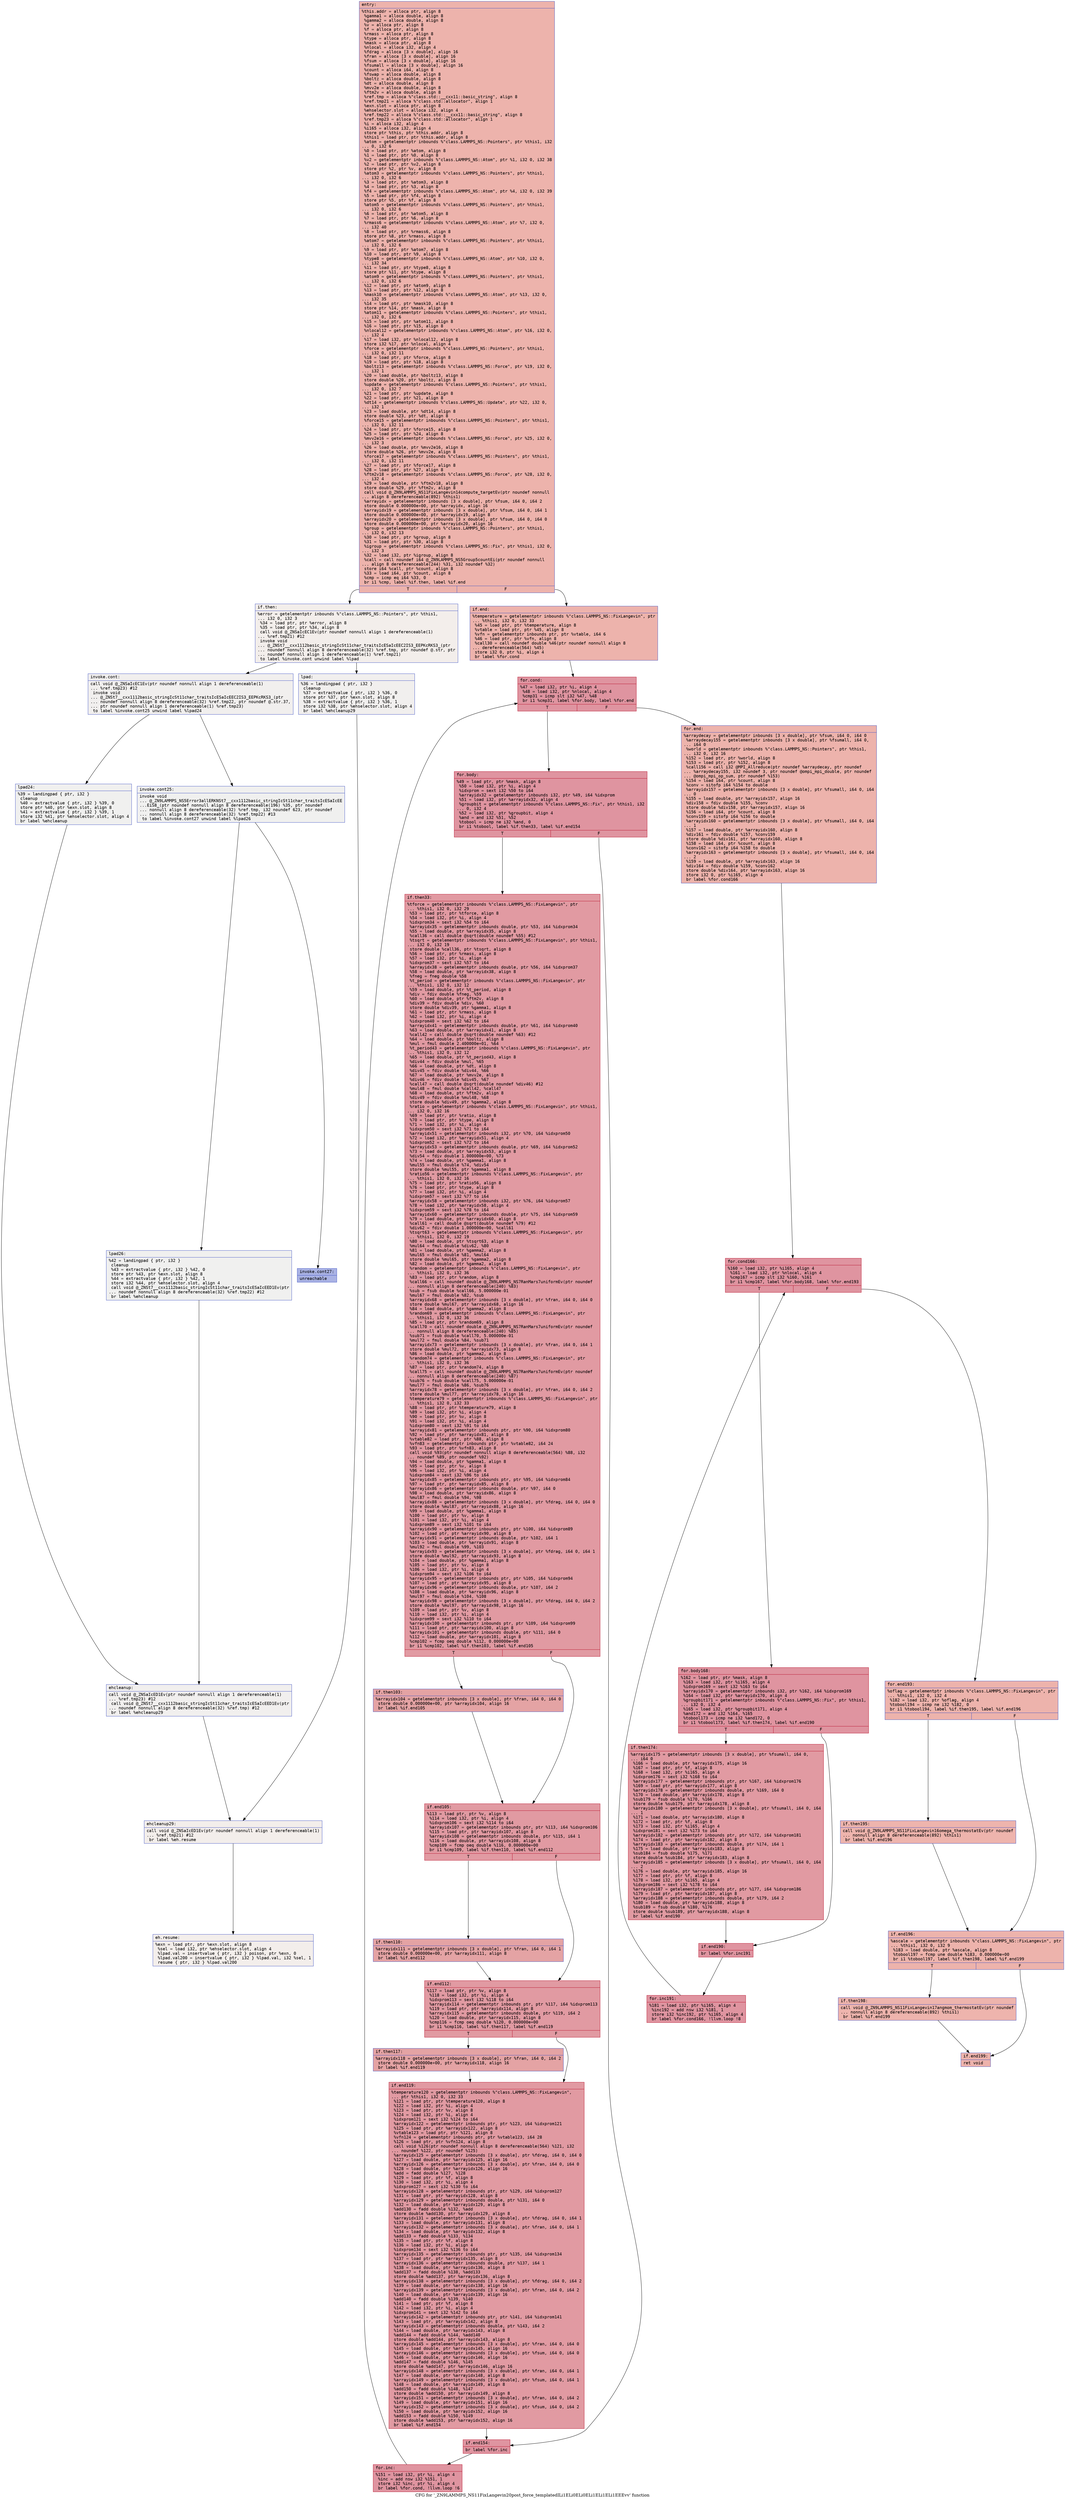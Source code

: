 digraph "CFG for '_ZN9LAMMPS_NS11FixLangevin20post_force_templatedILi1ELi0ELi0ELi1ELi1ELi1EEEvv' function" {
	label="CFG for '_ZN9LAMMPS_NS11FixLangevin20post_force_templatedILi1ELi0ELi0ELi1ELi1ELi1EEEvv' function";

	Node0x55e6b1f75a50 [shape=record,color="#3d50c3ff", style=filled, fillcolor="#d6524470" fontname="Courier",label="{entry:\l|  %this.addr = alloca ptr, align 8\l  %gamma1 = alloca double, align 8\l  %gamma2 = alloca double, align 8\l  %v = alloca ptr, align 8\l  %f = alloca ptr, align 8\l  %rmass = alloca ptr, align 8\l  %type = alloca ptr, align 8\l  %mask = alloca ptr, align 8\l  %nlocal = alloca i32, align 4\l  %fdrag = alloca [3 x double], align 16\l  %fran = alloca [3 x double], align 16\l  %fsum = alloca [3 x double], align 16\l  %fsumall = alloca [3 x double], align 16\l  %count = alloca i64, align 8\l  %fswap = alloca double, align 8\l  %boltz = alloca double, align 8\l  %dt = alloca double, align 8\l  %mvv2e = alloca double, align 8\l  %ftm2v = alloca double, align 8\l  %ref.tmp = alloca %\"class.std::__cxx11::basic_string\", align 8\l  %ref.tmp21 = alloca %\"class.std::allocator\", align 1\l  %exn.slot = alloca ptr, align 8\l  %ehselector.slot = alloca i32, align 4\l  %ref.tmp22 = alloca %\"class.std::__cxx11::basic_string\", align 8\l  %ref.tmp23 = alloca %\"class.std::allocator\", align 1\l  %i = alloca i32, align 4\l  %i165 = alloca i32, align 4\l  store ptr %this, ptr %this.addr, align 8\l  %this1 = load ptr, ptr %this.addr, align 8\l  %atom = getelementptr inbounds %\"class.LAMMPS_NS::Pointers\", ptr %this1, i32\l... 0, i32 6\l  %0 = load ptr, ptr %atom, align 8\l  %1 = load ptr, ptr %0, align 8\l  %v2 = getelementptr inbounds %\"class.LAMMPS_NS::Atom\", ptr %1, i32 0, i32 38\l  %2 = load ptr, ptr %v2, align 8\l  store ptr %2, ptr %v, align 8\l  %atom3 = getelementptr inbounds %\"class.LAMMPS_NS::Pointers\", ptr %this1,\l... i32 0, i32 6\l  %3 = load ptr, ptr %atom3, align 8\l  %4 = load ptr, ptr %3, align 8\l  %f4 = getelementptr inbounds %\"class.LAMMPS_NS::Atom\", ptr %4, i32 0, i32 39\l  %5 = load ptr, ptr %f4, align 8\l  store ptr %5, ptr %f, align 8\l  %atom5 = getelementptr inbounds %\"class.LAMMPS_NS::Pointers\", ptr %this1,\l... i32 0, i32 6\l  %6 = load ptr, ptr %atom5, align 8\l  %7 = load ptr, ptr %6, align 8\l  %rmass6 = getelementptr inbounds %\"class.LAMMPS_NS::Atom\", ptr %7, i32 0,\l... i32 40\l  %8 = load ptr, ptr %rmass6, align 8\l  store ptr %8, ptr %rmass, align 8\l  %atom7 = getelementptr inbounds %\"class.LAMMPS_NS::Pointers\", ptr %this1,\l... i32 0, i32 6\l  %9 = load ptr, ptr %atom7, align 8\l  %10 = load ptr, ptr %9, align 8\l  %type8 = getelementptr inbounds %\"class.LAMMPS_NS::Atom\", ptr %10, i32 0,\l... i32 34\l  %11 = load ptr, ptr %type8, align 8\l  store ptr %11, ptr %type, align 8\l  %atom9 = getelementptr inbounds %\"class.LAMMPS_NS::Pointers\", ptr %this1,\l... i32 0, i32 6\l  %12 = load ptr, ptr %atom9, align 8\l  %13 = load ptr, ptr %12, align 8\l  %mask10 = getelementptr inbounds %\"class.LAMMPS_NS::Atom\", ptr %13, i32 0,\l... i32 35\l  %14 = load ptr, ptr %mask10, align 8\l  store ptr %14, ptr %mask, align 8\l  %atom11 = getelementptr inbounds %\"class.LAMMPS_NS::Pointers\", ptr %this1,\l... i32 0, i32 6\l  %15 = load ptr, ptr %atom11, align 8\l  %16 = load ptr, ptr %15, align 8\l  %nlocal12 = getelementptr inbounds %\"class.LAMMPS_NS::Atom\", ptr %16, i32 0,\l... i32 4\l  %17 = load i32, ptr %nlocal12, align 8\l  store i32 %17, ptr %nlocal, align 4\l  %force = getelementptr inbounds %\"class.LAMMPS_NS::Pointers\", ptr %this1,\l... i32 0, i32 11\l  %18 = load ptr, ptr %force, align 8\l  %19 = load ptr, ptr %18, align 8\l  %boltz13 = getelementptr inbounds %\"class.LAMMPS_NS::Force\", ptr %19, i32 0,\l... i32 1\l  %20 = load double, ptr %boltz13, align 8\l  store double %20, ptr %boltz, align 8\l  %update = getelementptr inbounds %\"class.LAMMPS_NS::Pointers\", ptr %this1,\l... i32 0, i32 7\l  %21 = load ptr, ptr %update, align 8\l  %22 = load ptr, ptr %21, align 8\l  %dt14 = getelementptr inbounds %\"class.LAMMPS_NS::Update\", ptr %22, i32 0,\l... i32 1\l  %23 = load double, ptr %dt14, align 8\l  store double %23, ptr %dt, align 8\l  %force15 = getelementptr inbounds %\"class.LAMMPS_NS::Pointers\", ptr %this1,\l... i32 0, i32 11\l  %24 = load ptr, ptr %force15, align 8\l  %25 = load ptr, ptr %24, align 8\l  %mvv2e16 = getelementptr inbounds %\"class.LAMMPS_NS::Force\", ptr %25, i32 0,\l... i32 3\l  %26 = load double, ptr %mvv2e16, align 8\l  store double %26, ptr %mvv2e, align 8\l  %force17 = getelementptr inbounds %\"class.LAMMPS_NS::Pointers\", ptr %this1,\l... i32 0, i32 11\l  %27 = load ptr, ptr %force17, align 8\l  %28 = load ptr, ptr %27, align 8\l  %ftm2v18 = getelementptr inbounds %\"class.LAMMPS_NS::Force\", ptr %28, i32 0,\l... i32 4\l  %29 = load double, ptr %ftm2v18, align 8\l  store double %29, ptr %ftm2v, align 8\l  call void @_ZN9LAMMPS_NS11FixLangevin14compute_targetEv(ptr noundef nonnull\l... align 8 dereferenceable(892) %this1)\l  %arrayidx = getelementptr inbounds [3 x double], ptr %fsum, i64 0, i64 2\l  store double 0.000000e+00, ptr %arrayidx, align 16\l  %arrayidx19 = getelementptr inbounds [3 x double], ptr %fsum, i64 0, i64 1\l  store double 0.000000e+00, ptr %arrayidx19, align 8\l  %arrayidx20 = getelementptr inbounds [3 x double], ptr %fsum, i64 0, i64 0\l  store double 0.000000e+00, ptr %arrayidx20, align 16\l  %group = getelementptr inbounds %\"class.LAMMPS_NS::Pointers\", ptr %this1,\l... i32 0, i32 13\l  %30 = load ptr, ptr %group, align 8\l  %31 = load ptr, ptr %30, align 8\l  %igroup = getelementptr inbounds %\"class.LAMMPS_NS::Fix\", ptr %this1, i32 0,\l... i32 3\l  %32 = load i32, ptr %igroup, align 8\l  %call = call noundef i64 @_ZN9LAMMPS_NS5Group5countEi(ptr noundef nonnull\l... align 8 dereferenceable(244) %31, i32 noundef %32)\l  store i64 %call, ptr %count, align 8\l  %33 = load i64, ptr %count, align 8\l  %cmp = icmp eq i64 %33, 0\l  br i1 %cmp, label %if.then, label %if.end\l|{<s0>T|<s1>F}}"];
	Node0x55e6b1f75a50:s0 -> Node0x55e6b1f7d980[tooltip="entry -> if.then\nProbability 0.00%" ];
	Node0x55e6b1f75a50:s1 -> Node0x55e6b1f7d9f0[tooltip="entry -> if.end\nProbability 100.00%" ];
	Node0x55e6b1f7d980 [shape=record,color="#3d50c3ff", style=filled, fillcolor="#e5d8d170" fontname="Courier",label="{if.then:\l|  %error = getelementptr inbounds %\"class.LAMMPS_NS::Pointers\", ptr %this1,\l... i32 0, i32 3\l  %34 = load ptr, ptr %error, align 8\l  %35 = load ptr, ptr %34, align 8\l  call void @_ZNSaIcEC1Ev(ptr noundef nonnull align 1 dereferenceable(1)\l... %ref.tmp21) #12\l  invoke void\l... @_ZNSt7__cxx1112basic_stringIcSt11char_traitsIcESaIcEEC2IS3_EEPKcRKS3_(ptr\l... noundef nonnull align 8 dereferenceable(32) %ref.tmp, ptr noundef @.str, ptr\l... noundef nonnull align 1 dereferenceable(1) %ref.tmp21)\l          to label %invoke.cont unwind label %lpad\l}"];
	Node0x55e6b1f7d980 -> Node0x55e6b1f7de70[tooltip="if.then -> invoke.cont\nProbability 50.00%" ];
	Node0x55e6b1f7d980 -> Node0x55e6b1f7dec0[tooltip="if.then -> lpad\nProbability 50.00%" ];
	Node0x55e6b1f7de70 [shape=record,color="#3d50c3ff", style=filled, fillcolor="#e0dbd870" fontname="Courier",label="{invoke.cont:\l|  call void @_ZNSaIcEC1Ev(ptr noundef nonnull align 1 dereferenceable(1)\l... %ref.tmp23) #12\l  invoke void\l... @_ZNSt7__cxx1112basic_stringIcSt11char_traitsIcESaIcEEC2IS3_EEPKcRKS3_(ptr\l... noundef nonnull align 8 dereferenceable(32) %ref.tmp22, ptr noundef @.str.37,\l... ptr noundef nonnull align 1 dereferenceable(1) %ref.tmp23)\l          to label %invoke.cont25 unwind label %lpad24\l}"];
	Node0x55e6b1f7de70 -> Node0x55e6b1f7e1b0[tooltip="invoke.cont -> invoke.cont25\nProbability 50.00%" ];
	Node0x55e6b1f7de70 -> Node0x55e6b1f7e200[tooltip="invoke.cont -> lpad24\nProbability 50.00%" ];
	Node0x55e6b1f7e1b0 [shape=record,color="#3d50c3ff", style=filled, fillcolor="#dedcdb70" fontname="Courier",label="{invoke.cont25:\l|  invoke void\l... @_ZN9LAMMPS_NS5Error3allERKNSt7__cxx1112basic_stringIcSt11char_traitsIcESaIcEE\l...EiS8_(ptr noundef nonnull align 8 dereferenceable(196) %35, ptr noundef\l... nonnull align 8 dereferenceable(32) %ref.tmp, i32 noundef 623, ptr noundef\l... nonnull align 8 dereferenceable(32) %ref.tmp22) #13\l          to label %invoke.cont27 unwind label %lpad26\l}"];
	Node0x55e6b1f7e1b0 -> Node0x55e6b1f7e160[tooltip="invoke.cont25 -> invoke.cont27\nProbability 0.00%" ];
	Node0x55e6b1f7e1b0 -> Node0x55e6b1f7e430[tooltip="invoke.cont25 -> lpad26\nProbability 100.00%" ];
	Node0x55e6b1f7e160 [shape=record,color="#3d50c3ff", style=filled, fillcolor="#3d50c370" fontname="Courier",label="{invoke.cont27:\l|  unreachable\l}"];
	Node0x55e6b1f7dec0 [shape=record,color="#3d50c3ff", style=filled, fillcolor="#e0dbd870" fontname="Courier",label="{lpad:\l|  %36 = landingpad \{ ptr, i32 \}\l          cleanup\l  %37 = extractvalue \{ ptr, i32 \} %36, 0\l  store ptr %37, ptr %exn.slot, align 8\l  %38 = extractvalue \{ ptr, i32 \} %36, 1\l  store i32 %38, ptr %ehselector.slot, align 4\l  br label %ehcleanup29\l}"];
	Node0x55e6b1f7dec0 -> Node0x55e6b1f7e930[tooltip="lpad -> ehcleanup29\nProbability 100.00%" ];
	Node0x55e6b1f7e200 [shape=record,color="#3d50c3ff", style=filled, fillcolor="#dedcdb70" fontname="Courier",label="{lpad24:\l|  %39 = landingpad \{ ptr, i32 \}\l          cleanup\l  %40 = extractvalue \{ ptr, i32 \} %39, 0\l  store ptr %40, ptr %exn.slot, align 8\l  %41 = extractvalue \{ ptr, i32 \} %39, 1\l  store i32 %41, ptr %ehselector.slot, align 4\l  br label %ehcleanup\l}"];
	Node0x55e6b1f7e200 -> Node0x55e6b1f7ec80[tooltip="lpad24 -> ehcleanup\nProbability 100.00%" ];
	Node0x55e6b1f7e430 [shape=record,color="#3d50c3ff", style=filled, fillcolor="#dedcdb70" fontname="Courier",label="{lpad26:\l|  %42 = landingpad \{ ptr, i32 \}\l          cleanup\l  %43 = extractvalue \{ ptr, i32 \} %42, 0\l  store ptr %43, ptr %exn.slot, align 8\l  %44 = extractvalue \{ ptr, i32 \} %42, 1\l  store i32 %44, ptr %ehselector.slot, align 4\l  call void @_ZNSt7__cxx1112basic_stringIcSt11char_traitsIcESaIcEED1Ev(ptr\l... noundef nonnull align 8 dereferenceable(32) %ref.tmp22) #12\l  br label %ehcleanup\l}"];
	Node0x55e6b1f7e430 -> Node0x55e6b1f7ec80[tooltip="lpad26 -> ehcleanup\nProbability 100.00%" ];
	Node0x55e6b1f7ec80 [shape=record,color="#3d50c3ff", style=filled, fillcolor="#e0dbd870" fontname="Courier",label="{ehcleanup:\l|  call void @_ZNSaIcED1Ev(ptr noundef nonnull align 1 dereferenceable(1)\l... %ref.tmp23) #12\l  call void @_ZNSt7__cxx1112basic_stringIcSt11char_traitsIcESaIcEED1Ev(ptr\l... noundef nonnull align 8 dereferenceable(32) %ref.tmp) #12\l  br label %ehcleanup29\l}"];
	Node0x55e6b1f7ec80 -> Node0x55e6b1f7e930[tooltip="ehcleanup -> ehcleanup29\nProbability 100.00%" ];
	Node0x55e6b1f7e930 [shape=record,color="#3d50c3ff", style=filled, fillcolor="#e5d8d170" fontname="Courier",label="{ehcleanup29:\l|  call void @_ZNSaIcED1Ev(ptr noundef nonnull align 1 dereferenceable(1)\l... %ref.tmp21) #12\l  br label %eh.resume\l}"];
	Node0x55e6b1f7e930 -> Node0x55e6b1f7f530[tooltip="ehcleanup29 -> eh.resume\nProbability 100.00%" ];
	Node0x55e6b1f7d9f0 [shape=record,color="#3d50c3ff", style=filled, fillcolor="#d6524470" fontname="Courier",label="{if.end:\l|  %temperature = getelementptr inbounds %\"class.LAMMPS_NS::FixLangevin\", ptr\l... %this1, i32 0, i32 33\l  %45 = load ptr, ptr %temperature, align 8\l  %vtable = load ptr, ptr %45, align 8\l  %vfn = getelementptr inbounds ptr, ptr %vtable, i64 6\l  %46 = load ptr, ptr %vfn, align 8\l  %call30 = call noundef double %46(ptr noundef nonnull align 8\l... dereferenceable(564) %45)\l  store i32 0, ptr %i, align 4\l  br label %for.cond\l}"];
	Node0x55e6b1f7d9f0 -> Node0x55e6b1f7fad0[tooltip="if.end -> for.cond\nProbability 100.00%" ];
	Node0x55e6b1f7fad0 [shape=record,color="#b70d28ff", style=filled, fillcolor="#b70d2870" fontname="Courier",label="{for.cond:\l|  %47 = load i32, ptr %i, align 4\l  %48 = load i32, ptr %nlocal, align 4\l  %cmp31 = icmp slt i32 %47, %48\l  br i1 %cmp31, label %for.body, label %for.end\l|{<s0>T|<s1>F}}"];
	Node0x55e6b1f7fad0:s0 -> Node0x55e6b1f80580[tooltip="for.cond -> for.body\nProbability 96.88%" ];
	Node0x55e6b1f7fad0:s1 -> Node0x55e6b1f80600[tooltip="for.cond -> for.end\nProbability 3.12%" ];
	Node0x55e6b1f80580 [shape=record,color="#b70d28ff", style=filled, fillcolor="#b70d2870" fontname="Courier",label="{for.body:\l|  %49 = load ptr, ptr %mask, align 8\l  %50 = load i32, ptr %i, align 4\l  %idxprom = sext i32 %50 to i64\l  %arrayidx32 = getelementptr inbounds i32, ptr %49, i64 %idxprom\l  %51 = load i32, ptr %arrayidx32, align 4\l  %groupbit = getelementptr inbounds %\"class.LAMMPS_NS::Fix\", ptr %this1, i32\l... 0, i32 4\l  %52 = load i32, ptr %groupbit, align 4\l  %and = and i32 %51, %52\l  %tobool = icmp ne i32 %and, 0\l  br i1 %tobool, label %if.then33, label %if.end154\l|{<s0>T|<s1>F}}"];
	Node0x55e6b1f80580:s0 -> Node0x55e6b1f80cd0[tooltip="for.body -> if.then33\nProbability 62.50%" ];
	Node0x55e6b1f80580:s1 -> Node0x55e6b1f80d50[tooltip="for.body -> if.end154\nProbability 37.50%" ];
	Node0x55e6b1f80cd0 [shape=record,color="#b70d28ff", style=filled, fillcolor="#bb1b2c70" fontname="Courier",label="{if.then33:\l|  %tforce = getelementptr inbounds %\"class.LAMMPS_NS::FixLangevin\", ptr\l... %this1, i32 0, i32 29\l  %53 = load ptr, ptr %tforce, align 8\l  %54 = load i32, ptr %i, align 4\l  %idxprom34 = sext i32 %54 to i64\l  %arrayidx35 = getelementptr inbounds double, ptr %53, i64 %idxprom34\l  %55 = load double, ptr %arrayidx35, align 8\l  %call36 = call double @sqrt(double noundef %55) #12\l  %tsqrt = getelementptr inbounds %\"class.LAMMPS_NS::FixLangevin\", ptr %this1,\l... i32 0, i32 19\l  store double %call36, ptr %tsqrt, align 8\l  %56 = load ptr, ptr %rmass, align 8\l  %57 = load i32, ptr %i, align 4\l  %idxprom37 = sext i32 %57 to i64\l  %arrayidx38 = getelementptr inbounds double, ptr %56, i64 %idxprom37\l  %58 = load double, ptr %arrayidx38, align 8\l  %fneg = fneg double %58\l  %t_period = getelementptr inbounds %\"class.LAMMPS_NS::FixLangevin\", ptr\l... %this1, i32 0, i32 12\l  %59 = load double, ptr %t_period, align 8\l  %div = fdiv double %fneg, %59\l  %60 = load double, ptr %ftm2v, align 8\l  %div39 = fdiv double %div, %60\l  store double %div39, ptr %gamma1, align 8\l  %61 = load ptr, ptr %rmass, align 8\l  %62 = load i32, ptr %i, align 4\l  %idxprom40 = sext i32 %62 to i64\l  %arrayidx41 = getelementptr inbounds double, ptr %61, i64 %idxprom40\l  %63 = load double, ptr %arrayidx41, align 8\l  %call42 = call double @sqrt(double noundef %63) #12\l  %64 = load double, ptr %boltz, align 8\l  %mul = fmul double 2.400000e+01, %64\l  %t_period43 = getelementptr inbounds %\"class.LAMMPS_NS::FixLangevin\", ptr\l... %this1, i32 0, i32 12\l  %65 = load double, ptr %t_period43, align 8\l  %div44 = fdiv double %mul, %65\l  %66 = load double, ptr %dt, align 8\l  %div45 = fdiv double %div44, %66\l  %67 = load double, ptr %mvv2e, align 8\l  %div46 = fdiv double %div45, %67\l  %call47 = call double @sqrt(double noundef %div46) #12\l  %mul48 = fmul double %call42, %call47\l  %68 = load double, ptr %ftm2v, align 8\l  %div49 = fdiv double %mul48, %68\l  store double %div49, ptr %gamma2, align 8\l  %ratio = getelementptr inbounds %\"class.LAMMPS_NS::FixLangevin\", ptr %this1,\l... i32 0, i32 16\l  %69 = load ptr, ptr %ratio, align 8\l  %70 = load ptr, ptr %type, align 8\l  %71 = load i32, ptr %i, align 4\l  %idxprom50 = sext i32 %71 to i64\l  %arrayidx51 = getelementptr inbounds i32, ptr %70, i64 %idxprom50\l  %72 = load i32, ptr %arrayidx51, align 4\l  %idxprom52 = sext i32 %72 to i64\l  %arrayidx53 = getelementptr inbounds double, ptr %69, i64 %idxprom52\l  %73 = load double, ptr %arrayidx53, align 8\l  %div54 = fdiv double 1.000000e+00, %73\l  %74 = load double, ptr %gamma1, align 8\l  %mul55 = fmul double %74, %div54\l  store double %mul55, ptr %gamma1, align 8\l  %ratio56 = getelementptr inbounds %\"class.LAMMPS_NS::FixLangevin\", ptr\l... %this1, i32 0, i32 16\l  %75 = load ptr, ptr %ratio56, align 8\l  %76 = load ptr, ptr %type, align 8\l  %77 = load i32, ptr %i, align 4\l  %idxprom57 = sext i32 %77 to i64\l  %arrayidx58 = getelementptr inbounds i32, ptr %76, i64 %idxprom57\l  %78 = load i32, ptr %arrayidx58, align 4\l  %idxprom59 = sext i32 %78 to i64\l  %arrayidx60 = getelementptr inbounds double, ptr %75, i64 %idxprom59\l  %79 = load double, ptr %arrayidx60, align 8\l  %call61 = call double @sqrt(double noundef %79) #12\l  %div62 = fdiv double 1.000000e+00, %call61\l  %tsqrt63 = getelementptr inbounds %\"class.LAMMPS_NS::FixLangevin\", ptr\l... %this1, i32 0, i32 19\l  %80 = load double, ptr %tsqrt63, align 8\l  %mul64 = fmul double %div62, %80\l  %81 = load double, ptr %gamma2, align 8\l  %mul65 = fmul double %81, %mul64\l  store double %mul65, ptr %gamma2, align 8\l  %82 = load double, ptr %gamma2, align 8\l  %random = getelementptr inbounds %\"class.LAMMPS_NS::FixLangevin\", ptr\l... %this1, i32 0, i32 36\l  %83 = load ptr, ptr %random, align 8\l  %call66 = call noundef double @_ZN9LAMMPS_NS7RanMars7uniformEv(ptr noundef\l... nonnull align 8 dereferenceable(240) %83)\l  %sub = fsub double %call66, 5.000000e-01\l  %mul67 = fmul double %82, %sub\l  %arrayidx68 = getelementptr inbounds [3 x double], ptr %fran, i64 0, i64 0\l  store double %mul67, ptr %arrayidx68, align 16\l  %84 = load double, ptr %gamma2, align 8\l  %random69 = getelementptr inbounds %\"class.LAMMPS_NS::FixLangevin\", ptr\l... %this1, i32 0, i32 36\l  %85 = load ptr, ptr %random69, align 8\l  %call70 = call noundef double @_ZN9LAMMPS_NS7RanMars7uniformEv(ptr noundef\l... nonnull align 8 dereferenceable(240) %85)\l  %sub71 = fsub double %call70, 5.000000e-01\l  %mul72 = fmul double %84, %sub71\l  %arrayidx73 = getelementptr inbounds [3 x double], ptr %fran, i64 0, i64 1\l  store double %mul72, ptr %arrayidx73, align 8\l  %86 = load double, ptr %gamma2, align 8\l  %random74 = getelementptr inbounds %\"class.LAMMPS_NS::FixLangevin\", ptr\l... %this1, i32 0, i32 36\l  %87 = load ptr, ptr %random74, align 8\l  %call75 = call noundef double @_ZN9LAMMPS_NS7RanMars7uniformEv(ptr noundef\l... nonnull align 8 dereferenceable(240) %87)\l  %sub76 = fsub double %call75, 5.000000e-01\l  %mul77 = fmul double %86, %sub76\l  %arrayidx78 = getelementptr inbounds [3 x double], ptr %fran, i64 0, i64 2\l  store double %mul77, ptr %arrayidx78, align 16\l  %temperature79 = getelementptr inbounds %\"class.LAMMPS_NS::FixLangevin\", ptr\l... %this1, i32 0, i32 33\l  %88 = load ptr, ptr %temperature79, align 8\l  %89 = load i32, ptr %i, align 4\l  %90 = load ptr, ptr %v, align 8\l  %91 = load i32, ptr %i, align 4\l  %idxprom80 = sext i32 %91 to i64\l  %arrayidx81 = getelementptr inbounds ptr, ptr %90, i64 %idxprom80\l  %92 = load ptr, ptr %arrayidx81, align 8\l  %vtable82 = load ptr, ptr %88, align 8\l  %vfn83 = getelementptr inbounds ptr, ptr %vtable82, i64 24\l  %93 = load ptr, ptr %vfn83, align 8\l  call void %93(ptr noundef nonnull align 8 dereferenceable(564) %88, i32\l... noundef %89, ptr noundef %92)\l  %94 = load double, ptr %gamma1, align 8\l  %95 = load ptr, ptr %v, align 8\l  %96 = load i32, ptr %i, align 4\l  %idxprom84 = sext i32 %96 to i64\l  %arrayidx85 = getelementptr inbounds ptr, ptr %95, i64 %idxprom84\l  %97 = load ptr, ptr %arrayidx85, align 8\l  %arrayidx86 = getelementptr inbounds double, ptr %97, i64 0\l  %98 = load double, ptr %arrayidx86, align 8\l  %mul87 = fmul double %94, %98\l  %arrayidx88 = getelementptr inbounds [3 x double], ptr %fdrag, i64 0, i64 0\l  store double %mul87, ptr %arrayidx88, align 16\l  %99 = load double, ptr %gamma1, align 8\l  %100 = load ptr, ptr %v, align 8\l  %101 = load i32, ptr %i, align 4\l  %idxprom89 = sext i32 %101 to i64\l  %arrayidx90 = getelementptr inbounds ptr, ptr %100, i64 %idxprom89\l  %102 = load ptr, ptr %arrayidx90, align 8\l  %arrayidx91 = getelementptr inbounds double, ptr %102, i64 1\l  %103 = load double, ptr %arrayidx91, align 8\l  %mul92 = fmul double %99, %103\l  %arrayidx93 = getelementptr inbounds [3 x double], ptr %fdrag, i64 0, i64 1\l  store double %mul92, ptr %arrayidx93, align 8\l  %104 = load double, ptr %gamma1, align 8\l  %105 = load ptr, ptr %v, align 8\l  %106 = load i32, ptr %i, align 4\l  %idxprom94 = sext i32 %106 to i64\l  %arrayidx95 = getelementptr inbounds ptr, ptr %105, i64 %idxprom94\l  %107 = load ptr, ptr %arrayidx95, align 8\l  %arrayidx96 = getelementptr inbounds double, ptr %107, i64 2\l  %108 = load double, ptr %arrayidx96, align 8\l  %mul97 = fmul double %104, %108\l  %arrayidx98 = getelementptr inbounds [3 x double], ptr %fdrag, i64 0, i64 2\l  store double %mul97, ptr %arrayidx98, align 16\l  %109 = load ptr, ptr %v, align 8\l  %110 = load i32, ptr %i, align 4\l  %idxprom99 = sext i32 %110 to i64\l  %arrayidx100 = getelementptr inbounds ptr, ptr %109, i64 %idxprom99\l  %111 = load ptr, ptr %arrayidx100, align 8\l  %arrayidx101 = getelementptr inbounds double, ptr %111, i64 0\l  %112 = load double, ptr %arrayidx101, align 8\l  %cmp102 = fcmp oeq double %112, 0.000000e+00\l  br i1 %cmp102, label %if.then103, label %if.end105\l|{<s0>T|<s1>F}}"];
	Node0x55e6b1f80cd0:s0 -> Node0x55e6b1f87fa0[tooltip="if.then33 -> if.then103\nProbability 62.50%" ];
	Node0x55e6b1f80cd0:s1 -> Node0x55e6b1f88020[tooltip="if.then33 -> if.end105\nProbability 37.50%" ];
	Node0x55e6b1f87fa0 [shape=record,color="#3d50c3ff", style=filled, fillcolor="#c32e3170" fontname="Courier",label="{if.then103:\l|  %arrayidx104 = getelementptr inbounds [3 x double], ptr %fran, i64 0, i64 0\l  store double 0.000000e+00, ptr %arrayidx104, align 16\l  br label %if.end105\l}"];
	Node0x55e6b1f87fa0 -> Node0x55e6b1f88020[tooltip="if.then103 -> if.end105\nProbability 100.00%" ];
	Node0x55e6b1f88020 [shape=record,color="#b70d28ff", style=filled, fillcolor="#bb1b2c70" fontname="Courier",label="{if.end105:\l|  %113 = load ptr, ptr %v, align 8\l  %114 = load i32, ptr %i, align 4\l  %idxprom106 = sext i32 %114 to i64\l  %arrayidx107 = getelementptr inbounds ptr, ptr %113, i64 %idxprom106\l  %115 = load ptr, ptr %arrayidx107, align 8\l  %arrayidx108 = getelementptr inbounds double, ptr %115, i64 1\l  %116 = load double, ptr %arrayidx108, align 8\l  %cmp109 = fcmp oeq double %116, 0.000000e+00\l  br i1 %cmp109, label %if.then110, label %if.end112\l|{<s0>T|<s1>F}}"];
	Node0x55e6b1f88020:s0 -> Node0x55e6b1f888a0[tooltip="if.end105 -> if.then110\nProbability 62.50%" ];
	Node0x55e6b1f88020:s1 -> Node0x55e6b1f88920[tooltip="if.end105 -> if.end112\nProbability 37.50%" ];
	Node0x55e6b1f888a0 [shape=record,color="#3d50c3ff", style=filled, fillcolor="#c32e3170" fontname="Courier",label="{if.then110:\l|  %arrayidx111 = getelementptr inbounds [3 x double], ptr %fran, i64 0, i64 1\l  store double 0.000000e+00, ptr %arrayidx111, align 8\l  br label %if.end112\l}"];
	Node0x55e6b1f888a0 -> Node0x55e6b1f88920[tooltip="if.then110 -> if.end112\nProbability 100.00%" ];
	Node0x55e6b1f88920 [shape=record,color="#b70d28ff", style=filled, fillcolor="#bb1b2c70" fontname="Courier",label="{if.end112:\l|  %117 = load ptr, ptr %v, align 8\l  %118 = load i32, ptr %i, align 4\l  %idxprom113 = sext i32 %118 to i64\l  %arrayidx114 = getelementptr inbounds ptr, ptr %117, i64 %idxprom113\l  %119 = load ptr, ptr %arrayidx114, align 8\l  %arrayidx115 = getelementptr inbounds double, ptr %119, i64 2\l  %120 = load double, ptr %arrayidx115, align 8\l  %cmp116 = fcmp oeq double %120, 0.000000e+00\l  br i1 %cmp116, label %if.then117, label %if.end119\l|{<s0>T|<s1>F}}"];
	Node0x55e6b1f88920:s0 -> Node0x55e6b1f89140[tooltip="if.end112 -> if.then117\nProbability 62.50%" ];
	Node0x55e6b1f88920:s1 -> Node0x55e6b1f891c0[tooltip="if.end112 -> if.end119\nProbability 37.50%" ];
	Node0x55e6b1f89140 [shape=record,color="#3d50c3ff", style=filled, fillcolor="#c32e3170" fontname="Courier",label="{if.then117:\l|  %arrayidx118 = getelementptr inbounds [3 x double], ptr %fran, i64 0, i64 2\l  store double 0.000000e+00, ptr %arrayidx118, align 16\l  br label %if.end119\l}"];
	Node0x55e6b1f89140 -> Node0x55e6b1f891c0[tooltip="if.then117 -> if.end119\nProbability 100.00%" ];
	Node0x55e6b1f891c0 [shape=record,color="#b70d28ff", style=filled, fillcolor="#bb1b2c70" fontname="Courier",label="{if.end119:\l|  %temperature120 = getelementptr inbounds %\"class.LAMMPS_NS::FixLangevin\",\l... ptr %this1, i32 0, i32 33\l  %121 = load ptr, ptr %temperature120, align 8\l  %122 = load i32, ptr %i, align 4\l  %123 = load ptr, ptr %v, align 8\l  %124 = load i32, ptr %i, align 4\l  %idxprom121 = sext i32 %124 to i64\l  %arrayidx122 = getelementptr inbounds ptr, ptr %123, i64 %idxprom121\l  %125 = load ptr, ptr %arrayidx122, align 8\l  %vtable123 = load ptr, ptr %121, align 8\l  %vfn124 = getelementptr inbounds ptr, ptr %vtable123, i64 28\l  %126 = load ptr, ptr %vfn124, align 8\l  call void %126(ptr noundef nonnull align 8 dereferenceable(564) %121, i32\l... noundef %122, ptr noundef %125)\l  %arrayidx125 = getelementptr inbounds [3 x double], ptr %fdrag, i64 0, i64 0\l  %127 = load double, ptr %arrayidx125, align 16\l  %arrayidx126 = getelementptr inbounds [3 x double], ptr %fran, i64 0, i64 0\l  %128 = load double, ptr %arrayidx126, align 16\l  %add = fadd double %127, %128\l  %129 = load ptr, ptr %f, align 8\l  %130 = load i32, ptr %i, align 4\l  %idxprom127 = sext i32 %130 to i64\l  %arrayidx128 = getelementptr inbounds ptr, ptr %129, i64 %idxprom127\l  %131 = load ptr, ptr %arrayidx128, align 8\l  %arrayidx129 = getelementptr inbounds double, ptr %131, i64 0\l  %132 = load double, ptr %arrayidx129, align 8\l  %add130 = fadd double %132, %add\l  store double %add130, ptr %arrayidx129, align 8\l  %arrayidx131 = getelementptr inbounds [3 x double], ptr %fdrag, i64 0, i64 1\l  %133 = load double, ptr %arrayidx131, align 8\l  %arrayidx132 = getelementptr inbounds [3 x double], ptr %fran, i64 0, i64 1\l  %134 = load double, ptr %arrayidx132, align 8\l  %add133 = fadd double %133, %134\l  %135 = load ptr, ptr %f, align 8\l  %136 = load i32, ptr %i, align 4\l  %idxprom134 = sext i32 %136 to i64\l  %arrayidx135 = getelementptr inbounds ptr, ptr %135, i64 %idxprom134\l  %137 = load ptr, ptr %arrayidx135, align 8\l  %arrayidx136 = getelementptr inbounds double, ptr %137, i64 1\l  %138 = load double, ptr %arrayidx136, align 8\l  %add137 = fadd double %138, %add133\l  store double %add137, ptr %arrayidx136, align 8\l  %arrayidx138 = getelementptr inbounds [3 x double], ptr %fdrag, i64 0, i64 2\l  %139 = load double, ptr %arrayidx138, align 16\l  %arrayidx139 = getelementptr inbounds [3 x double], ptr %fran, i64 0, i64 2\l  %140 = load double, ptr %arrayidx139, align 16\l  %add140 = fadd double %139, %140\l  %141 = load ptr, ptr %f, align 8\l  %142 = load i32, ptr %i, align 4\l  %idxprom141 = sext i32 %142 to i64\l  %arrayidx142 = getelementptr inbounds ptr, ptr %141, i64 %idxprom141\l  %143 = load ptr, ptr %arrayidx142, align 8\l  %arrayidx143 = getelementptr inbounds double, ptr %143, i64 2\l  %144 = load double, ptr %arrayidx143, align 8\l  %add144 = fadd double %144, %add140\l  store double %add144, ptr %arrayidx143, align 8\l  %arrayidx145 = getelementptr inbounds [3 x double], ptr %fran, i64 0, i64 0\l  %145 = load double, ptr %arrayidx145, align 16\l  %arrayidx146 = getelementptr inbounds [3 x double], ptr %fsum, i64 0, i64 0\l  %146 = load double, ptr %arrayidx146, align 16\l  %add147 = fadd double %146, %145\l  store double %add147, ptr %arrayidx146, align 16\l  %arrayidx148 = getelementptr inbounds [3 x double], ptr %fran, i64 0, i64 1\l  %147 = load double, ptr %arrayidx148, align 8\l  %arrayidx149 = getelementptr inbounds [3 x double], ptr %fsum, i64 0, i64 1\l  %148 = load double, ptr %arrayidx149, align 8\l  %add150 = fadd double %148, %147\l  store double %add150, ptr %arrayidx149, align 8\l  %arrayidx151 = getelementptr inbounds [3 x double], ptr %fran, i64 0, i64 2\l  %149 = load double, ptr %arrayidx151, align 16\l  %arrayidx152 = getelementptr inbounds [3 x double], ptr %fsum, i64 0, i64 2\l  %150 = load double, ptr %arrayidx152, align 16\l  %add153 = fadd double %150, %149\l  store double %add153, ptr %arrayidx152, align 16\l  br label %if.end154\l}"];
	Node0x55e6b1f891c0 -> Node0x55e6b1f80d50[tooltip="if.end119 -> if.end154\nProbability 100.00%" ];
	Node0x55e6b1f80d50 [shape=record,color="#b70d28ff", style=filled, fillcolor="#b70d2870" fontname="Courier",label="{if.end154:\l|  br label %for.inc\l}"];
	Node0x55e6b1f80d50 -> Node0x55e6b1f8d070[tooltip="if.end154 -> for.inc\nProbability 100.00%" ];
	Node0x55e6b1f8d070 [shape=record,color="#b70d28ff", style=filled, fillcolor="#b70d2870" fontname="Courier",label="{for.inc:\l|  %151 = load i32, ptr %i, align 4\l  %inc = add nsw i32 %151, 1\l  store i32 %inc, ptr %i, align 4\l  br label %for.cond, !llvm.loop !6\l}"];
	Node0x55e6b1f8d070 -> Node0x55e6b1f7fad0[tooltip="for.inc -> for.cond\nProbability 100.00%" ];
	Node0x55e6b1f80600 [shape=record,color="#3d50c3ff", style=filled, fillcolor="#d6524470" fontname="Courier",label="{for.end:\l|  %arraydecay = getelementptr inbounds [3 x double], ptr %fsum, i64 0, i64 0\l  %arraydecay155 = getelementptr inbounds [3 x double], ptr %fsumall, i64 0,\l... i64 0\l  %world = getelementptr inbounds %\"class.LAMMPS_NS::Pointers\", ptr %this1,\l... i32 0, i32 16\l  %152 = load ptr, ptr %world, align 8\l  %153 = load ptr, ptr %152, align 8\l  %call156 = call i32 @MPI_Allreduce(ptr noundef %arraydecay, ptr noundef\l... %arraydecay155, i32 noundef 3, ptr noundef @ompi_mpi_double, ptr noundef\l... @ompi_mpi_op_sum, ptr noundef %153)\l  %154 = load i64, ptr %count, align 8\l  %conv = sitofp i64 %154 to double\l  %arrayidx157 = getelementptr inbounds [3 x double], ptr %fsumall, i64 0, i64\l... 0\l  %155 = load double, ptr %arrayidx157, align 16\l  %div158 = fdiv double %155, %conv\l  store double %div158, ptr %arrayidx157, align 16\l  %156 = load i64, ptr %count, align 8\l  %conv159 = sitofp i64 %156 to double\l  %arrayidx160 = getelementptr inbounds [3 x double], ptr %fsumall, i64 0, i64\l... 1\l  %157 = load double, ptr %arrayidx160, align 8\l  %div161 = fdiv double %157, %conv159\l  store double %div161, ptr %arrayidx160, align 8\l  %158 = load i64, ptr %count, align 8\l  %conv162 = sitofp i64 %158 to double\l  %arrayidx163 = getelementptr inbounds [3 x double], ptr %fsumall, i64 0, i64\l... 2\l  %159 = load double, ptr %arrayidx163, align 16\l  %div164 = fdiv double %159, %conv162\l  store double %div164, ptr %arrayidx163, align 16\l  store i32 0, ptr %i165, align 4\l  br label %for.cond166\l}"];
	Node0x55e6b1f80600 -> Node0x55e6b1f8e5e0[tooltip="for.end -> for.cond166\nProbability 100.00%" ];
	Node0x55e6b1f8e5e0 [shape=record,color="#b70d28ff", style=filled, fillcolor="#b70d2870" fontname="Courier",label="{for.cond166:\l|  %160 = load i32, ptr %i165, align 4\l  %161 = load i32, ptr %nlocal, align 4\l  %cmp167 = icmp slt i32 %160, %161\l  br i1 %cmp167, label %for.body168, label %for.end193\l|{<s0>T|<s1>F}}"];
	Node0x55e6b1f8e5e0:s0 -> Node0x55e6b1f8e880[tooltip="for.cond166 -> for.body168\nProbability 96.88%" ];
	Node0x55e6b1f8e5e0:s1 -> Node0x55e6b1f8e900[tooltip="for.cond166 -> for.end193\nProbability 3.12%" ];
	Node0x55e6b1f8e880 [shape=record,color="#b70d28ff", style=filled, fillcolor="#b70d2870" fontname="Courier",label="{for.body168:\l|  %162 = load ptr, ptr %mask, align 8\l  %163 = load i32, ptr %i165, align 4\l  %idxprom169 = sext i32 %163 to i64\l  %arrayidx170 = getelementptr inbounds i32, ptr %162, i64 %idxprom169\l  %164 = load i32, ptr %arrayidx170, align 4\l  %groupbit171 = getelementptr inbounds %\"class.LAMMPS_NS::Fix\", ptr %this1,\l... i32 0, i32 4\l  %165 = load i32, ptr %groupbit171, align 4\l  %and172 = and i32 %164, %165\l  %tobool173 = icmp ne i32 %and172, 0\l  br i1 %tobool173, label %if.then174, label %if.end190\l|{<s0>T|<s1>F}}"];
	Node0x55e6b1f8e880:s0 -> Node0x55e6b1f8f000[tooltip="for.body168 -> if.then174\nProbability 62.50%" ];
	Node0x55e6b1f8e880:s1 -> Node0x55e6b1f8f080[tooltip="for.body168 -> if.end190\nProbability 37.50%" ];
	Node0x55e6b1f8f000 [shape=record,color="#b70d28ff", style=filled, fillcolor="#bb1b2c70" fontname="Courier",label="{if.then174:\l|  %arrayidx175 = getelementptr inbounds [3 x double], ptr %fsumall, i64 0,\l... i64 0\l  %166 = load double, ptr %arrayidx175, align 16\l  %167 = load ptr, ptr %f, align 8\l  %168 = load i32, ptr %i165, align 4\l  %idxprom176 = sext i32 %168 to i64\l  %arrayidx177 = getelementptr inbounds ptr, ptr %167, i64 %idxprom176\l  %169 = load ptr, ptr %arrayidx177, align 8\l  %arrayidx178 = getelementptr inbounds double, ptr %169, i64 0\l  %170 = load double, ptr %arrayidx178, align 8\l  %sub179 = fsub double %170, %166\l  store double %sub179, ptr %arrayidx178, align 8\l  %arrayidx180 = getelementptr inbounds [3 x double], ptr %fsumall, i64 0, i64\l... 1\l  %171 = load double, ptr %arrayidx180, align 8\l  %172 = load ptr, ptr %f, align 8\l  %173 = load i32, ptr %i165, align 4\l  %idxprom181 = sext i32 %173 to i64\l  %arrayidx182 = getelementptr inbounds ptr, ptr %172, i64 %idxprom181\l  %174 = load ptr, ptr %arrayidx182, align 8\l  %arrayidx183 = getelementptr inbounds double, ptr %174, i64 1\l  %175 = load double, ptr %arrayidx183, align 8\l  %sub184 = fsub double %175, %171\l  store double %sub184, ptr %arrayidx183, align 8\l  %arrayidx185 = getelementptr inbounds [3 x double], ptr %fsumall, i64 0, i64\l... 2\l  %176 = load double, ptr %arrayidx185, align 16\l  %177 = load ptr, ptr %f, align 8\l  %178 = load i32, ptr %i165, align 4\l  %idxprom186 = sext i32 %178 to i64\l  %arrayidx187 = getelementptr inbounds ptr, ptr %177, i64 %idxprom186\l  %179 = load ptr, ptr %arrayidx187, align 8\l  %arrayidx188 = getelementptr inbounds double, ptr %179, i64 2\l  %180 = load double, ptr %arrayidx188, align 8\l  %sub189 = fsub double %180, %176\l  store double %sub189, ptr %arrayidx188, align 8\l  br label %if.end190\l}"];
	Node0x55e6b1f8f000 -> Node0x55e6b1f8f080[tooltip="if.then174 -> if.end190\nProbability 100.00%" ];
	Node0x55e6b1f8f080 [shape=record,color="#b70d28ff", style=filled, fillcolor="#b70d2870" fontname="Courier",label="{if.end190:\l|  br label %for.inc191\l}"];
	Node0x55e6b1f8f080 -> Node0x55e6b1f90720[tooltip="if.end190 -> for.inc191\nProbability 100.00%" ];
	Node0x55e6b1f90720 [shape=record,color="#b70d28ff", style=filled, fillcolor="#b70d2870" fontname="Courier",label="{for.inc191:\l|  %181 = load i32, ptr %i165, align 4\l  %inc192 = add nsw i32 %181, 1\l  store i32 %inc192, ptr %i165, align 4\l  br label %for.cond166, !llvm.loop !8\l}"];
	Node0x55e6b1f90720 -> Node0x55e6b1f8e5e0[tooltip="for.inc191 -> for.cond166\nProbability 100.00%" ];
	Node0x55e6b1f8e900 [shape=record,color="#3d50c3ff", style=filled, fillcolor="#d6524470" fontname="Courier",label="{for.end193:\l|  %oflag = getelementptr inbounds %\"class.LAMMPS_NS::FixLangevin\", ptr\l... %this1, i32 0, i32 4\l  %182 = load i32, ptr %oflag, align 4\l  %tobool194 = icmp ne i32 %182, 0\l  br i1 %tobool194, label %if.then195, label %if.end196\l|{<s0>T|<s1>F}}"];
	Node0x55e6b1f8e900:s0 -> Node0x55e6b1f90dc0[tooltip="for.end193 -> if.then195\nProbability 62.50%" ];
	Node0x55e6b1f8e900:s1 -> Node0x55e6b1f90e40[tooltip="for.end193 -> if.end196\nProbability 37.50%" ];
	Node0x55e6b1f90dc0 [shape=record,color="#3d50c3ff", style=filled, fillcolor="#d8564670" fontname="Courier",label="{if.then195:\l|  call void @_ZN9LAMMPS_NS11FixLangevin16omega_thermostatEv(ptr noundef\l... nonnull align 8 dereferenceable(892) %this1)\l  br label %if.end196\l}"];
	Node0x55e6b1f90dc0 -> Node0x55e6b1f90e40[tooltip="if.then195 -> if.end196\nProbability 100.00%" ];
	Node0x55e6b1f90e40 [shape=record,color="#3d50c3ff", style=filled, fillcolor="#d6524470" fontname="Courier",label="{if.end196:\l|  %ascale = getelementptr inbounds %\"class.LAMMPS_NS::FixLangevin\", ptr\l... %this1, i32 0, i32 9\l  %183 = load double, ptr %ascale, align 8\l  %tobool197 = fcmp une double %183, 0.000000e+00\l  br i1 %tobool197, label %if.then198, label %if.end199\l|{<s0>T|<s1>F}}"];
	Node0x55e6b1f90e40:s0 -> Node0x55e6b1f91370[tooltip="if.end196 -> if.then198\nProbability 62.50%" ];
	Node0x55e6b1f90e40:s1 -> Node0x55e6b1f913f0[tooltip="if.end196 -> if.end199\nProbability 37.50%" ];
	Node0x55e6b1f91370 [shape=record,color="#3d50c3ff", style=filled, fillcolor="#d8564670" fontname="Courier",label="{if.then198:\l|  call void @_ZN9LAMMPS_NS11FixLangevin17angmom_thermostatEv(ptr noundef\l... nonnull align 8 dereferenceable(892) %this1)\l  br label %if.end199\l}"];
	Node0x55e6b1f91370 -> Node0x55e6b1f913f0[tooltip="if.then198 -> if.end199\nProbability 100.00%" ];
	Node0x55e6b1f913f0 [shape=record,color="#3d50c3ff", style=filled, fillcolor="#d6524470" fontname="Courier",label="{if.end199:\l|  ret void\l}"];
	Node0x55e6b1f7f530 [shape=record,color="#3d50c3ff", style=filled, fillcolor="#e5d8d170" fontname="Courier",label="{eh.resume:\l|  %exn = load ptr, ptr %exn.slot, align 8\l  %sel = load i32, ptr %ehselector.slot, align 4\l  %lpad.val = insertvalue \{ ptr, i32 \} poison, ptr %exn, 0\l  %lpad.val200 = insertvalue \{ ptr, i32 \} %lpad.val, i32 %sel, 1\l  resume \{ ptr, i32 \} %lpad.val200\l}"];
}
